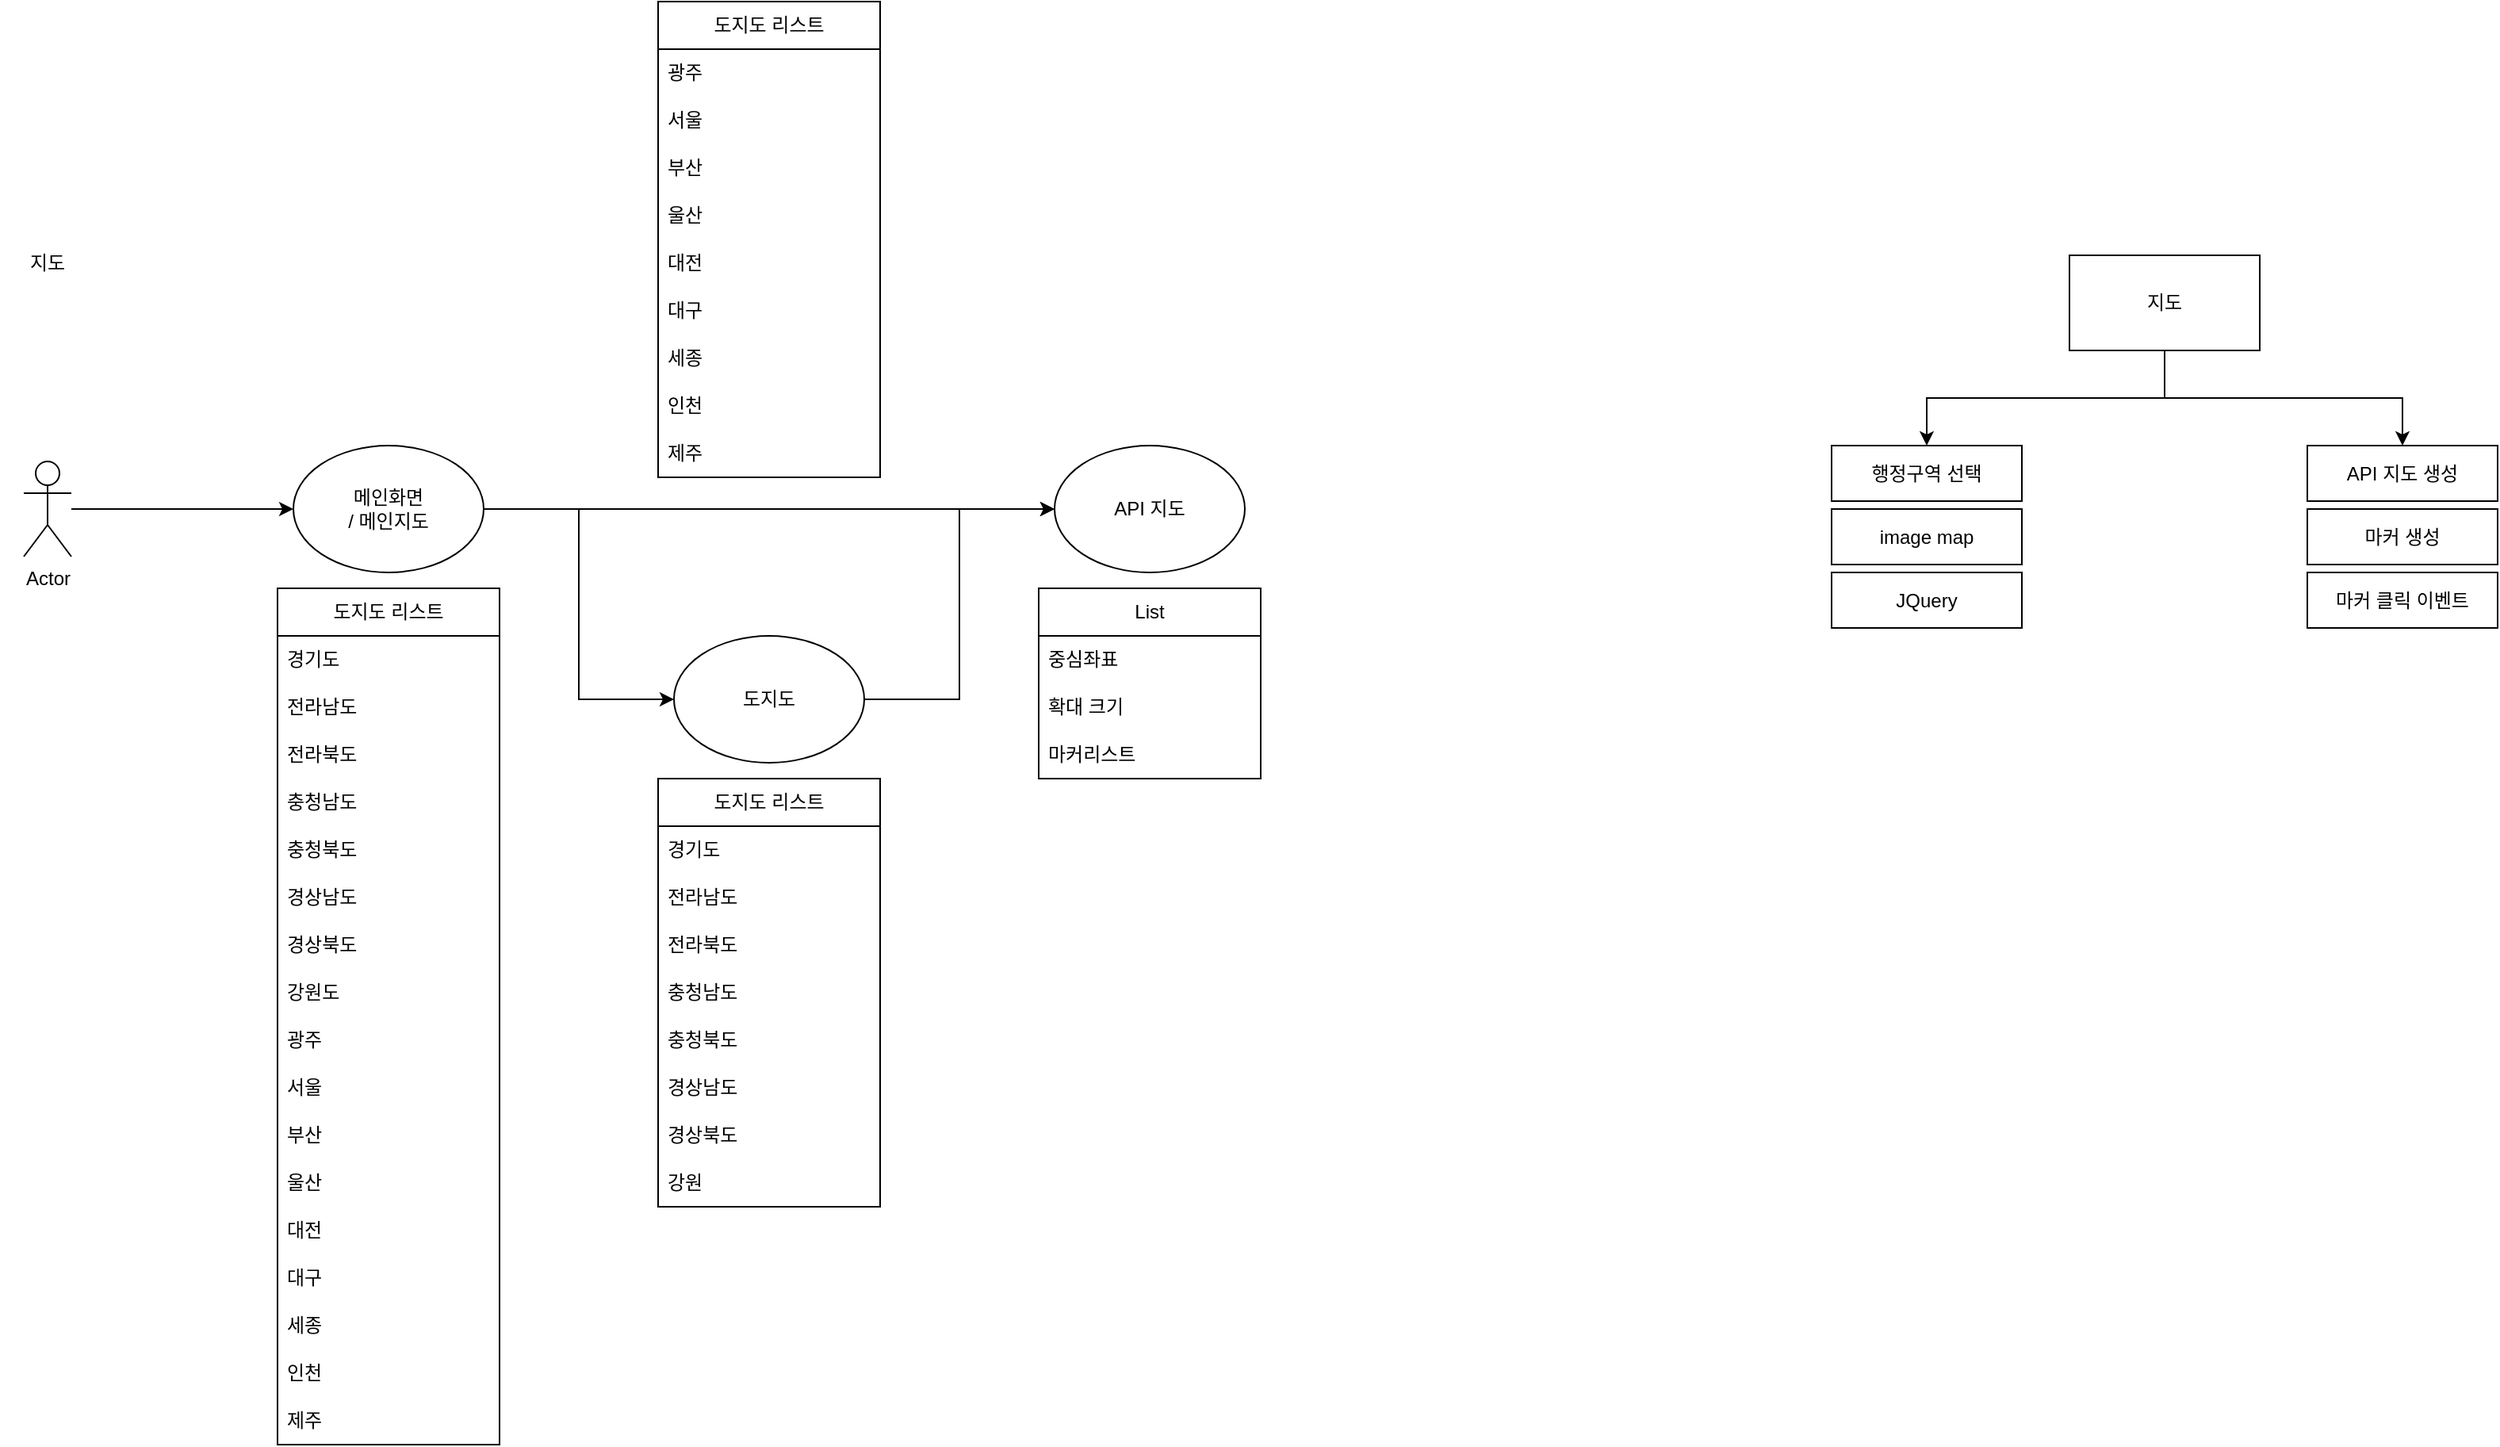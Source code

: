 <mxfile version="21.6.1" type="device">
  <diagram name="페이지-1" id="Gr5eUl3Bcpld1ind1phl">
    <mxGraphModel dx="1220" dy="663" grid="1" gridSize="10" guides="1" tooltips="1" connect="1" arrows="1" fold="1" page="1" pageScale="1" pageWidth="4681" pageHeight="3300" math="0" shadow="0">
      <root>
        <mxCell id="0" />
        <mxCell id="1" parent="0" />
        <mxCell id="LKLU054EvUlYrchlB6wD-1" value="Actor" style="shape=umlActor;verticalLabelPosition=bottom;verticalAlign=top;html=1;outlineConnect=0;" parent="1" vertex="1">
          <mxGeometry x="290" y="410" width="30" height="60" as="geometry" />
        </mxCell>
        <mxCell id="LKLU054EvUlYrchlB6wD-2" value="" style="endArrow=classic;html=1;rounded=0;entryX=0;entryY=0.5;entryDx=0;entryDy=0;" parent="1" source="LKLU054EvUlYrchlB6wD-1" target="LKLU054EvUlYrchlB6wD-4" edge="1">
          <mxGeometry width="50" height="50" relative="1" as="geometry">
            <mxPoint x="600" y="620" as="sourcePoint" />
            <mxPoint x="480" y="440" as="targetPoint" />
          </mxGeometry>
        </mxCell>
        <mxCell id="LKLU054EvUlYrchlB6wD-3" value="지도" style="text;html=1;strokeColor=none;fillColor=none;align=center;verticalAlign=middle;whiteSpace=wrap;rounded=0;" parent="1" vertex="1">
          <mxGeometry x="275" y="270" width="60" height="30" as="geometry" />
        </mxCell>
        <mxCell id="LKLU054EvUlYrchlB6wD-8" style="edgeStyle=orthogonalEdgeStyle;rounded=0;orthogonalLoop=1;jettySize=auto;html=1;entryX=0;entryY=0.5;entryDx=0;entryDy=0;" parent="1" source="LKLU054EvUlYrchlB6wD-4" target="LKLU054EvUlYrchlB6wD-5" edge="1">
          <mxGeometry relative="1" as="geometry" />
        </mxCell>
        <mxCell id="LKLU054EvUlYrchlB6wD-10" style="edgeStyle=orthogonalEdgeStyle;rounded=0;orthogonalLoop=1;jettySize=auto;html=1;entryX=0;entryY=0.5;entryDx=0;entryDy=0;" parent="1" source="LKLU054EvUlYrchlB6wD-4" target="LKLU054EvUlYrchlB6wD-9" edge="1">
          <mxGeometry relative="1" as="geometry" />
        </mxCell>
        <mxCell id="LKLU054EvUlYrchlB6wD-4" value="메인화면&lt;br&gt;/ 메인지도" style="ellipse;whiteSpace=wrap;html=1;" parent="1" vertex="1">
          <mxGeometry x="460" y="400" width="120" height="80" as="geometry" />
        </mxCell>
        <mxCell id="LKLU054EvUlYrchlB6wD-11" style="edgeStyle=orthogonalEdgeStyle;rounded=0;orthogonalLoop=1;jettySize=auto;html=1;entryX=0;entryY=0.5;entryDx=0;entryDy=0;" parent="1" source="LKLU054EvUlYrchlB6wD-5" target="LKLU054EvUlYrchlB6wD-9" edge="1">
          <mxGeometry relative="1" as="geometry" />
        </mxCell>
        <mxCell id="LKLU054EvUlYrchlB6wD-5" value="도지도" style="ellipse;whiteSpace=wrap;html=1;" parent="1" vertex="1">
          <mxGeometry x="700" y="520" width="120" height="80" as="geometry" />
        </mxCell>
        <mxCell id="LKLU054EvUlYrchlB6wD-9" value="API 지도" style="ellipse;whiteSpace=wrap;html=1;" parent="1" vertex="1">
          <mxGeometry x="940" y="400" width="120" height="80" as="geometry" />
        </mxCell>
        <mxCell id="LKLU054EvUlYrchlB6wD-12" value="도지도 리스트" style="swimlane;fontStyle=0;childLayout=stackLayout;horizontal=1;startSize=30;horizontalStack=0;resizeParent=1;resizeParentMax=0;resizeLast=0;collapsible=1;marginBottom=0;whiteSpace=wrap;html=1;" parent="1" vertex="1">
          <mxGeometry x="690" y="610" width="140" height="270" as="geometry" />
        </mxCell>
        <mxCell id="LKLU054EvUlYrchlB6wD-23" value="경기도" style="text;strokeColor=none;fillColor=none;align=left;verticalAlign=middle;spacingLeft=4;spacingRight=4;overflow=hidden;points=[[0,0.5],[1,0.5]];portConstraint=eastwest;rotatable=0;whiteSpace=wrap;html=1;" parent="LKLU054EvUlYrchlB6wD-12" vertex="1">
          <mxGeometry y="30" width="140" height="30" as="geometry" />
        </mxCell>
        <mxCell id="LKLU054EvUlYrchlB6wD-21" value="전라남도" style="text;strokeColor=none;fillColor=none;align=left;verticalAlign=middle;spacingLeft=4;spacingRight=4;overflow=hidden;points=[[0,0.5],[1,0.5]];portConstraint=eastwest;rotatable=0;whiteSpace=wrap;html=1;" parent="LKLU054EvUlYrchlB6wD-12" vertex="1">
          <mxGeometry y="60" width="140" height="30" as="geometry" />
        </mxCell>
        <mxCell id="LKLU054EvUlYrchlB6wD-20" value="전라북도" style="text;strokeColor=none;fillColor=none;align=left;verticalAlign=middle;spacingLeft=4;spacingRight=4;overflow=hidden;points=[[0,0.5],[1,0.5]];portConstraint=eastwest;rotatable=0;whiteSpace=wrap;html=1;" parent="LKLU054EvUlYrchlB6wD-12" vertex="1">
          <mxGeometry y="90" width="140" height="30" as="geometry" />
        </mxCell>
        <mxCell id="LKLU054EvUlYrchlB6wD-19" value="충청남도" style="text;strokeColor=none;fillColor=none;align=left;verticalAlign=middle;spacingLeft=4;spacingRight=4;overflow=hidden;points=[[0,0.5],[1,0.5]];portConstraint=eastwest;rotatable=0;whiteSpace=wrap;html=1;" parent="LKLU054EvUlYrchlB6wD-12" vertex="1">
          <mxGeometry y="120" width="140" height="30" as="geometry" />
        </mxCell>
        <mxCell id="LKLU054EvUlYrchlB6wD-18" value="충청북도" style="text;strokeColor=none;fillColor=none;align=left;verticalAlign=middle;spacingLeft=4;spacingRight=4;overflow=hidden;points=[[0,0.5],[1,0.5]];portConstraint=eastwest;rotatable=0;whiteSpace=wrap;html=1;" parent="LKLU054EvUlYrchlB6wD-12" vertex="1">
          <mxGeometry y="150" width="140" height="30" as="geometry" />
        </mxCell>
        <mxCell id="LKLU054EvUlYrchlB6wD-17" value="경상남도" style="text;strokeColor=none;fillColor=none;align=left;verticalAlign=middle;spacingLeft=4;spacingRight=4;overflow=hidden;points=[[0,0.5],[1,0.5]];portConstraint=eastwest;rotatable=0;whiteSpace=wrap;html=1;" parent="LKLU054EvUlYrchlB6wD-12" vertex="1">
          <mxGeometry y="180" width="140" height="30" as="geometry" />
        </mxCell>
        <mxCell id="LKLU054EvUlYrchlB6wD-16" value="경상북도" style="text;strokeColor=none;fillColor=none;align=left;verticalAlign=middle;spacingLeft=4;spacingRight=4;overflow=hidden;points=[[0,0.5],[1,0.5]];portConstraint=eastwest;rotatable=0;whiteSpace=wrap;html=1;" parent="LKLU054EvUlYrchlB6wD-12" vertex="1">
          <mxGeometry y="210" width="140" height="30" as="geometry" />
        </mxCell>
        <mxCell id="LKLU054EvUlYrchlB6wD-13" value="강원" style="text;strokeColor=none;fillColor=none;align=left;verticalAlign=middle;spacingLeft=4;spacingRight=4;overflow=hidden;points=[[0,0.5],[1,0.5]];portConstraint=eastwest;rotatable=0;whiteSpace=wrap;html=1;" parent="LKLU054EvUlYrchlB6wD-12" vertex="1">
          <mxGeometry y="240" width="140" height="30" as="geometry" />
        </mxCell>
        <mxCell id="LKLU054EvUlYrchlB6wD-27" value="도지도 리스트" style="swimlane;fontStyle=0;childLayout=stackLayout;horizontal=1;startSize=30;horizontalStack=0;resizeParent=1;resizeParentMax=0;resizeLast=0;collapsible=1;marginBottom=0;whiteSpace=wrap;html=1;" parent="1" vertex="1">
          <mxGeometry x="450" y="490" width="140" height="540" as="geometry" />
        </mxCell>
        <mxCell id="LKLU054EvUlYrchlB6wD-28" value="경기도" style="text;strokeColor=none;fillColor=none;align=left;verticalAlign=middle;spacingLeft=4;spacingRight=4;overflow=hidden;points=[[0,0.5],[1,0.5]];portConstraint=eastwest;rotatable=0;whiteSpace=wrap;html=1;" parent="LKLU054EvUlYrchlB6wD-27" vertex="1">
          <mxGeometry y="30" width="140" height="30" as="geometry" />
        </mxCell>
        <mxCell id="LKLU054EvUlYrchlB6wD-29" value="전라남도" style="text;strokeColor=none;fillColor=none;align=left;verticalAlign=middle;spacingLeft=4;spacingRight=4;overflow=hidden;points=[[0,0.5],[1,0.5]];portConstraint=eastwest;rotatable=0;whiteSpace=wrap;html=1;" parent="LKLU054EvUlYrchlB6wD-27" vertex="1">
          <mxGeometry y="60" width="140" height="30" as="geometry" />
        </mxCell>
        <mxCell id="LKLU054EvUlYrchlB6wD-30" value="전라북도" style="text;strokeColor=none;fillColor=none;align=left;verticalAlign=middle;spacingLeft=4;spacingRight=4;overflow=hidden;points=[[0,0.5],[1,0.5]];portConstraint=eastwest;rotatable=0;whiteSpace=wrap;html=1;" parent="LKLU054EvUlYrchlB6wD-27" vertex="1">
          <mxGeometry y="90" width="140" height="30" as="geometry" />
        </mxCell>
        <mxCell id="LKLU054EvUlYrchlB6wD-31" value="충청남도" style="text;strokeColor=none;fillColor=none;align=left;verticalAlign=middle;spacingLeft=4;spacingRight=4;overflow=hidden;points=[[0,0.5],[1,0.5]];portConstraint=eastwest;rotatable=0;whiteSpace=wrap;html=1;" parent="LKLU054EvUlYrchlB6wD-27" vertex="1">
          <mxGeometry y="120" width="140" height="30" as="geometry" />
        </mxCell>
        <mxCell id="LKLU054EvUlYrchlB6wD-32" value="충청북도" style="text;strokeColor=none;fillColor=none;align=left;verticalAlign=middle;spacingLeft=4;spacingRight=4;overflow=hidden;points=[[0,0.5],[1,0.5]];portConstraint=eastwest;rotatable=0;whiteSpace=wrap;html=1;" parent="LKLU054EvUlYrchlB6wD-27" vertex="1">
          <mxGeometry y="150" width="140" height="30" as="geometry" />
        </mxCell>
        <mxCell id="LKLU054EvUlYrchlB6wD-33" value="경상남도" style="text;strokeColor=none;fillColor=none;align=left;verticalAlign=middle;spacingLeft=4;spacingRight=4;overflow=hidden;points=[[0,0.5],[1,0.5]];portConstraint=eastwest;rotatable=0;whiteSpace=wrap;html=1;" parent="LKLU054EvUlYrchlB6wD-27" vertex="1">
          <mxGeometry y="180" width="140" height="30" as="geometry" />
        </mxCell>
        <mxCell id="LKLU054EvUlYrchlB6wD-34" value="경상북도" style="text;strokeColor=none;fillColor=none;align=left;verticalAlign=middle;spacingLeft=4;spacingRight=4;overflow=hidden;points=[[0,0.5],[1,0.5]];portConstraint=eastwest;rotatable=0;whiteSpace=wrap;html=1;" parent="LKLU054EvUlYrchlB6wD-27" vertex="1">
          <mxGeometry y="210" width="140" height="30" as="geometry" />
        </mxCell>
        <mxCell id="LKLU054EvUlYrchlB6wD-35" value="강원도" style="text;strokeColor=none;fillColor=none;align=left;verticalAlign=middle;spacingLeft=4;spacingRight=4;overflow=hidden;points=[[0,0.5],[1,0.5]];portConstraint=eastwest;rotatable=0;whiteSpace=wrap;html=1;" parent="LKLU054EvUlYrchlB6wD-27" vertex="1">
          <mxGeometry y="240" width="140" height="30" as="geometry" />
        </mxCell>
        <mxCell id="LKLU054EvUlYrchlB6wD-39" value="광주" style="text;strokeColor=none;fillColor=none;align=left;verticalAlign=middle;spacingLeft=4;spacingRight=4;overflow=hidden;points=[[0,0.5],[1,0.5]];portConstraint=eastwest;rotatable=0;whiteSpace=wrap;html=1;" parent="LKLU054EvUlYrchlB6wD-27" vertex="1">
          <mxGeometry y="270" width="140" height="30" as="geometry" />
        </mxCell>
        <mxCell id="LKLU054EvUlYrchlB6wD-38" value="서울" style="text;strokeColor=none;fillColor=none;align=left;verticalAlign=middle;spacingLeft=4;spacingRight=4;overflow=hidden;points=[[0,0.5],[1,0.5]];portConstraint=eastwest;rotatable=0;whiteSpace=wrap;html=1;" parent="LKLU054EvUlYrchlB6wD-27" vertex="1">
          <mxGeometry y="300" width="140" height="30" as="geometry" />
        </mxCell>
        <mxCell id="LKLU054EvUlYrchlB6wD-37" value="부산" style="text;strokeColor=none;fillColor=none;align=left;verticalAlign=middle;spacingLeft=4;spacingRight=4;overflow=hidden;points=[[0,0.5],[1,0.5]];portConstraint=eastwest;rotatable=0;whiteSpace=wrap;html=1;" parent="LKLU054EvUlYrchlB6wD-27" vertex="1">
          <mxGeometry y="330" width="140" height="30" as="geometry" />
        </mxCell>
        <mxCell id="LKLU054EvUlYrchlB6wD-36" value="울산" style="text;strokeColor=none;fillColor=none;align=left;verticalAlign=middle;spacingLeft=4;spacingRight=4;overflow=hidden;points=[[0,0.5],[1,0.5]];portConstraint=eastwest;rotatable=0;whiteSpace=wrap;html=1;" parent="LKLU054EvUlYrchlB6wD-27" vertex="1">
          <mxGeometry y="360" width="140" height="30" as="geometry" />
        </mxCell>
        <mxCell id="LKLU054EvUlYrchlB6wD-41" value="대전" style="text;strokeColor=none;fillColor=none;align=left;verticalAlign=middle;spacingLeft=4;spacingRight=4;overflow=hidden;points=[[0,0.5],[1,0.5]];portConstraint=eastwest;rotatable=0;whiteSpace=wrap;html=1;" parent="LKLU054EvUlYrchlB6wD-27" vertex="1">
          <mxGeometry y="390" width="140" height="30" as="geometry" />
        </mxCell>
        <mxCell id="LKLU054EvUlYrchlB6wD-40" value="대구" style="text;strokeColor=none;fillColor=none;align=left;verticalAlign=middle;spacingLeft=4;spacingRight=4;overflow=hidden;points=[[0,0.5],[1,0.5]];portConstraint=eastwest;rotatable=0;whiteSpace=wrap;html=1;" parent="LKLU054EvUlYrchlB6wD-27" vertex="1">
          <mxGeometry y="420" width="140" height="30" as="geometry" />
        </mxCell>
        <mxCell id="LKLU054EvUlYrchlB6wD-43" value="세종" style="text;strokeColor=none;fillColor=none;align=left;verticalAlign=middle;spacingLeft=4;spacingRight=4;overflow=hidden;points=[[0,0.5],[1,0.5]];portConstraint=eastwest;rotatable=0;whiteSpace=wrap;html=1;" parent="LKLU054EvUlYrchlB6wD-27" vertex="1">
          <mxGeometry y="450" width="140" height="30" as="geometry" />
        </mxCell>
        <mxCell id="LKLU054EvUlYrchlB6wD-42" value="인천" style="text;strokeColor=none;fillColor=none;align=left;verticalAlign=middle;spacingLeft=4;spacingRight=4;overflow=hidden;points=[[0,0.5],[1,0.5]];portConstraint=eastwest;rotatable=0;whiteSpace=wrap;html=1;" parent="LKLU054EvUlYrchlB6wD-27" vertex="1">
          <mxGeometry y="480" width="140" height="30" as="geometry" />
        </mxCell>
        <mxCell id="LKLU054EvUlYrchlB6wD-44" value="제주" style="text;strokeColor=none;fillColor=none;align=left;verticalAlign=middle;spacingLeft=4;spacingRight=4;overflow=hidden;points=[[0,0.5],[1,0.5]];portConstraint=eastwest;rotatable=0;whiteSpace=wrap;html=1;" parent="LKLU054EvUlYrchlB6wD-27" vertex="1">
          <mxGeometry y="510" width="140" height="30" as="geometry" />
        </mxCell>
        <mxCell id="LKLU054EvUlYrchlB6wD-59" value="도지도 리스트" style="swimlane;fontStyle=0;childLayout=stackLayout;horizontal=1;startSize=30;horizontalStack=0;resizeParent=1;resizeParentMax=0;resizeLast=0;collapsible=1;marginBottom=0;whiteSpace=wrap;html=1;" parent="1" vertex="1">
          <mxGeometry x="690" y="120" width="140" height="300" as="geometry" />
        </mxCell>
        <mxCell id="LKLU054EvUlYrchlB6wD-68" value="광주" style="text;strokeColor=none;fillColor=none;align=left;verticalAlign=middle;spacingLeft=4;spacingRight=4;overflow=hidden;points=[[0,0.5],[1,0.5]];portConstraint=eastwest;rotatable=0;whiteSpace=wrap;html=1;" parent="LKLU054EvUlYrchlB6wD-59" vertex="1">
          <mxGeometry y="30" width="140" height="30" as="geometry" />
        </mxCell>
        <mxCell id="LKLU054EvUlYrchlB6wD-69" value="서울" style="text;strokeColor=none;fillColor=none;align=left;verticalAlign=middle;spacingLeft=4;spacingRight=4;overflow=hidden;points=[[0,0.5],[1,0.5]];portConstraint=eastwest;rotatable=0;whiteSpace=wrap;html=1;" parent="LKLU054EvUlYrchlB6wD-59" vertex="1">
          <mxGeometry y="60" width="140" height="30" as="geometry" />
        </mxCell>
        <mxCell id="LKLU054EvUlYrchlB6wD-70" value="부산" style="text;strokeColor=none;fillColor=none;align=left;verticalAlign=middle;spacingLeft=4;spacingRight=4;overflow=hidden;points=[[0,0.5],[1,0.5]];portConstraint=eastwest;rotatable=0;whiteSpace=wrap;html=1;" parent="LKLU054EvUlYrchlB6wD-59" vertex="1">
          <mxGeometry y="90" width="140" height="30" as="geometry" />
        </mxCell>
        <mxCell id="LKLU054EvUlYrchlB6wD-71" value="울산" style="text;strokeColor=none;fillColor=none;align=left;verticalAlign=middle;spacingLeft=4;spacingRight=4;overflow=hidden;points=[[0,0.5],[1,0.5]];portConstraint=eastwest;rotatable=0;whiteSpace=wrap;html=1;" parent="LKLU054EvUlYrchlB6wD-59" vertex="1">
          <mxGeometry y="120" width="140" height="30" as="geometry" />
        </mxCell>
        <mxCell id="LKLU054EvUlYrchlB6wD-72" value="대전" style="text;strokeColor=none;fillColor=none;align=left;verticalAlign=middle;spacingLeft=4;spacingRight=4;overflow=hidden;points=[[0,0.5],[1,0.5]];portConstraint=eastwest;rotatable=0;whiteSpace=wrap;html=1;" parent="LKLU054EvUlYrchlB6wD-59" vertex="1">
          <mxGeometry y="150" width="140" height="30" as="geometry" />
        </mxCell>
        <mxCell id="LKLU054EvUlYrchlB6wD-73" value="대구" style="text;strokeColor=none;fillColor=none;align=left;verticalAlign=middle;spacingLeft=4;spacingRight=4;overflow=hidden;points=[[0,0.5],[1,0.5]];portConstraint=eastwest;rotatable=0;whiteSpace=wrap;html=1;" parent="LKLU054EvUlYrchlB6wD-59" vertex="1">
          <mxGeometry y="180" width="140" height="30" as="geometry" />
        </mxCell>
        <mxCell id="LKLU054EvUlYrchlB6wD-74" value="세종" style="text;strokeColor=none;fillColor=none;align=left;verticalAlign=middle;spacingLeft=4;spacingRight=4;overflow=hidden;points=[[0,0.5],[1,0.5]];portConstraint=eastwest;rotatable=0;whiteSpace=wrap;html=1;" parent="LKLU054EvUlYrchlB6wD-59" vertex="1">
          <mxGeometry y="210" width="140" height="30" as="geometry" />
        </mxCell>
        <mxCell id="LKLU054EvUlYrchlB6wD-75" value="인천" style="text;strokeColor=none;fillColor=none;align=left;verticalAlign=middle;spacingLeft=4;spacingRight=4;overflow=hidden;points=[[0,0.5],[1,0.5]];portConstraint=eastwest;rotatable=0;whiteSpace=wrap;html=1;" parent="LKLU054EvUlYrchlB6wD-59" vertex="1">
          <mxGeometry y="240" width="140" height="30" as="geometry" />
        </mxCell>
        <mxCell id="LKLU054EvUlYrchlB6wD-76" value="제주" style="text;strokeColor=none;fillColor=none;align=left;verticalAlign=middle;spacingLeft=4;spacingRight=4;overflow=hidden;points=[[0,0.5],[1,0.5]];portConstraint=eastwest;rotatable=0;whiteSpace=wrap;html=1;" parent="LKLU054EvUlYrchlB6wD-59" vertex="1">
          <mxGeometry y="270" width="140" height="30" as="geometry" />
        </mxCell>
        <mxCell id="LKLU054EvUlYrchlB6wD-77" value="List" style="swimlane;fontStyle=0;childLayout=stackLayout;horizontal=1;startSize=30;horizontalStack=0;resizeParent=1;resizeParentMax=0;resizeLast=0;collapsible=1;marginBottom=0;whiteSpace=wrap;html=1;" parent="1" vertex="1">
          <mxGeometry x="930" y="490" width="140" height="120" as="geometry" />
        </mxCell>
        <mxCell id="LKLU054EvUlYrchlB6wD-78" value="중심좌표&lt;span style=&quot;white-space: pre;&quot;&gt;&#x9;&lt;/span&gt;" style="text;strokeColor=none;fillColor=none;align=left;verticalAlign=middle;spacingLeft=4;spacingRight=4;overflow=hidden;points=[[0,0.5],[1,0.5]];portConstraint=eastwest;rotatable=0;whiteSpace=wrap;html=1;" parent="LKLU054EvUlYrchlB6wD-77" vertex="1">
          <mxGeometry y="30" width="140" height="30" as="geometry" />
        </mxCell>
        <mxCell id="LKLU054EvUlYrchlB6wD-79" value="확대 크기" style="text;strokeColor=none;fillColor=none;align=left;verticalAlign=middle;spacingLeft=4;spacingRight=4;overflow=hidden;points=[[0,0.5],[1,0.5]];portConstraint=eastwest;rotatable=0;whiteSpace=wrap;html=1;" parent="LKLU054EvUlYrchlB6wD-77" vertex="1">
          <mxGeometry y="60" width="140" height="30" as="geometry" />
        </mxCell>
        <mxCell id="LKLU054EvUlYrchlB6wD-80" value="마커리스트" style="text;strokeColor=none;fillColor=none;align=left;verticalAlign=middle;spacingLeft=4;spacingRight=4;overflow=hidden;points=[[0,0.5],[1,0.5]];portConstraint=eastwest;rotatable=0;whiteSpace=wrap;html=1;" parent="LKLU054EvUlYrchlB6wD-77" vertex="1">
          <mxGeometry y="90" width="140" height="30" as="geometry" />
        </mxCell>
        <mxCell id="vaQ-2YM0hM0DOoNKnmun-5" style="edgeStyle=orthogonalEdgeStyle;rounded=0;orthogonalLoop=1;jettySize=auto;html=1;entryX=0.5;entryY=0;entryDx=0;entryDy=0;exitX=0.5;exitY=1;exitDx=0;exitDy=0;" edge="1" parent="1" source="vaQ-2YM0hM0DOoNKnmun-2" target="vaQ-2YM0hM0DOoNKnmun-3">
          <mxGeometry relative="1" as="geometry" />
        </mxCell>
        <mxCell id="vaQ-2YM0hM0DOoNKnmun-9" style="edgeStyle=orthogonalEdgeStyle;rounded=0;orthogonalLoop=1;jettySize=auto;html=1;entryX=0.5;entryY=0;entryDx=0;entryDy=0;exitX=0.5;exitY=1;exitDx=0;exitDy=0;" edge="1" parent="1" source="vaQ-2YM0hM0DOoNKnmun-2" target="vaQ-2YM0hM0DOoNKnmun-6">
          <mxGeometry relative="1" as="geometry" />
        </mxCell>
        <mxCell id="vaQ-2YM0hM0DOoNKnmun-2" value="지도" style="rounded=0;whiteSpace=wrap;html=1;" vertex="1" parent="1">
          <mxGeometry x="1580" y="280" width="120" height="60" as="geometry" />
        </mxCell>
        <mxCell id="vaQ-2YM0hM0DOoNKnmun-3" value="행정구역 선택" style="rounded=0;whiteSpace=wrap;html=1;" vertex="1" parent="1">
          <mxGeometry x="1430" y="400" width="120" height="35" as="geometry" />
        </mxCell>
        <mxCell id="vaQ-2YM0hM0DOoNKnmun-4" value="image map" style="rounded=0;whiteSpace=wrap;html=1;" vertex="1" parent="1">
          <mxGeometry x="1430" y="440" width="120" height="35" as="geometry" />
        </mxCell>
        <mxCell id="vaQ-2YM0hM0DOoNKnmun-6" value="API 지도 생성" style="rounded=0;whiteSpace=wrap;html=1;" vertex="1" parent="1">
          <mxGeometry x="1730" y="400" width="120" height="35" as="geometry" />
        </mxCell>
        <mxCell id="vaQ-2YM0hM0DOoNKnmun-7" value="마커 생성" style="rounded=0;whiteSpace=wrap;html=1;" vertex="1" parent="1">
          <mxGeometry x="1730" y="440" width="120" height="35" as="geometry" />
        </mxCell>
        <mxCell id="vaQ-2YM0hM0DOoNKnmun-8" value="마커 클릭 이벤트" style="rounded=0;whiteSpace=wrap;html=1;" vertex="1" parent="1">
          <mxGeometry x="1730" y="480" width="120" height="35" as="geometry" />
        </mxCell>
        <mxCell id="vaQ-2YM0hM0DOoNKnmun-10" value="JQuery" style="rounded=0;whiteSpace=wrap;html=1;" vertex="1" parent="1">
          <mxGeometry x="1430" y="480" width="120" height="35" as="geometry" />
        </mxCell>
      </root>
    </mxGraphModel>
  </diagram>
</mxfile>
